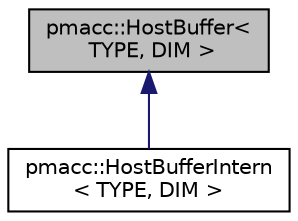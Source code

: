 digraph "pmacc::HostBuffer&lt; TYPE, DIM &gt;"
{
 // LATEX_PDF_SIZE
  edge [fontname="Helvetica",fontsize="10",labelfontname="Helvetica",labelfontsize="10"];
  node [fontname="Helvetica",fontsize="10",shape=record];
  Node1 [label="pmacc::HostBuffer\<\l TYPE, DIM \>",height=0.2,width=0.4,color="black", fillcolor="grey75", style="filled", fontcolor="black",tooltip="Interface for a DIM-dimensional Buffer of type TYPE on the host."];
  Node1 -> Node2 [dir="back",color="midnightblue",fontsize="10",style="solid",fontname="Helvetica"];
  Node2 [label="pmacc::HostBufferIntern\l\< TYPE, DIM \>",height=0.2,width=0.4,color="black", fillcolor="white", style="filled",URL="$classpmacc_1_1_host_buffer_intern.html",tooltip="Internal implementation of the HostBuffer interface."];
}
